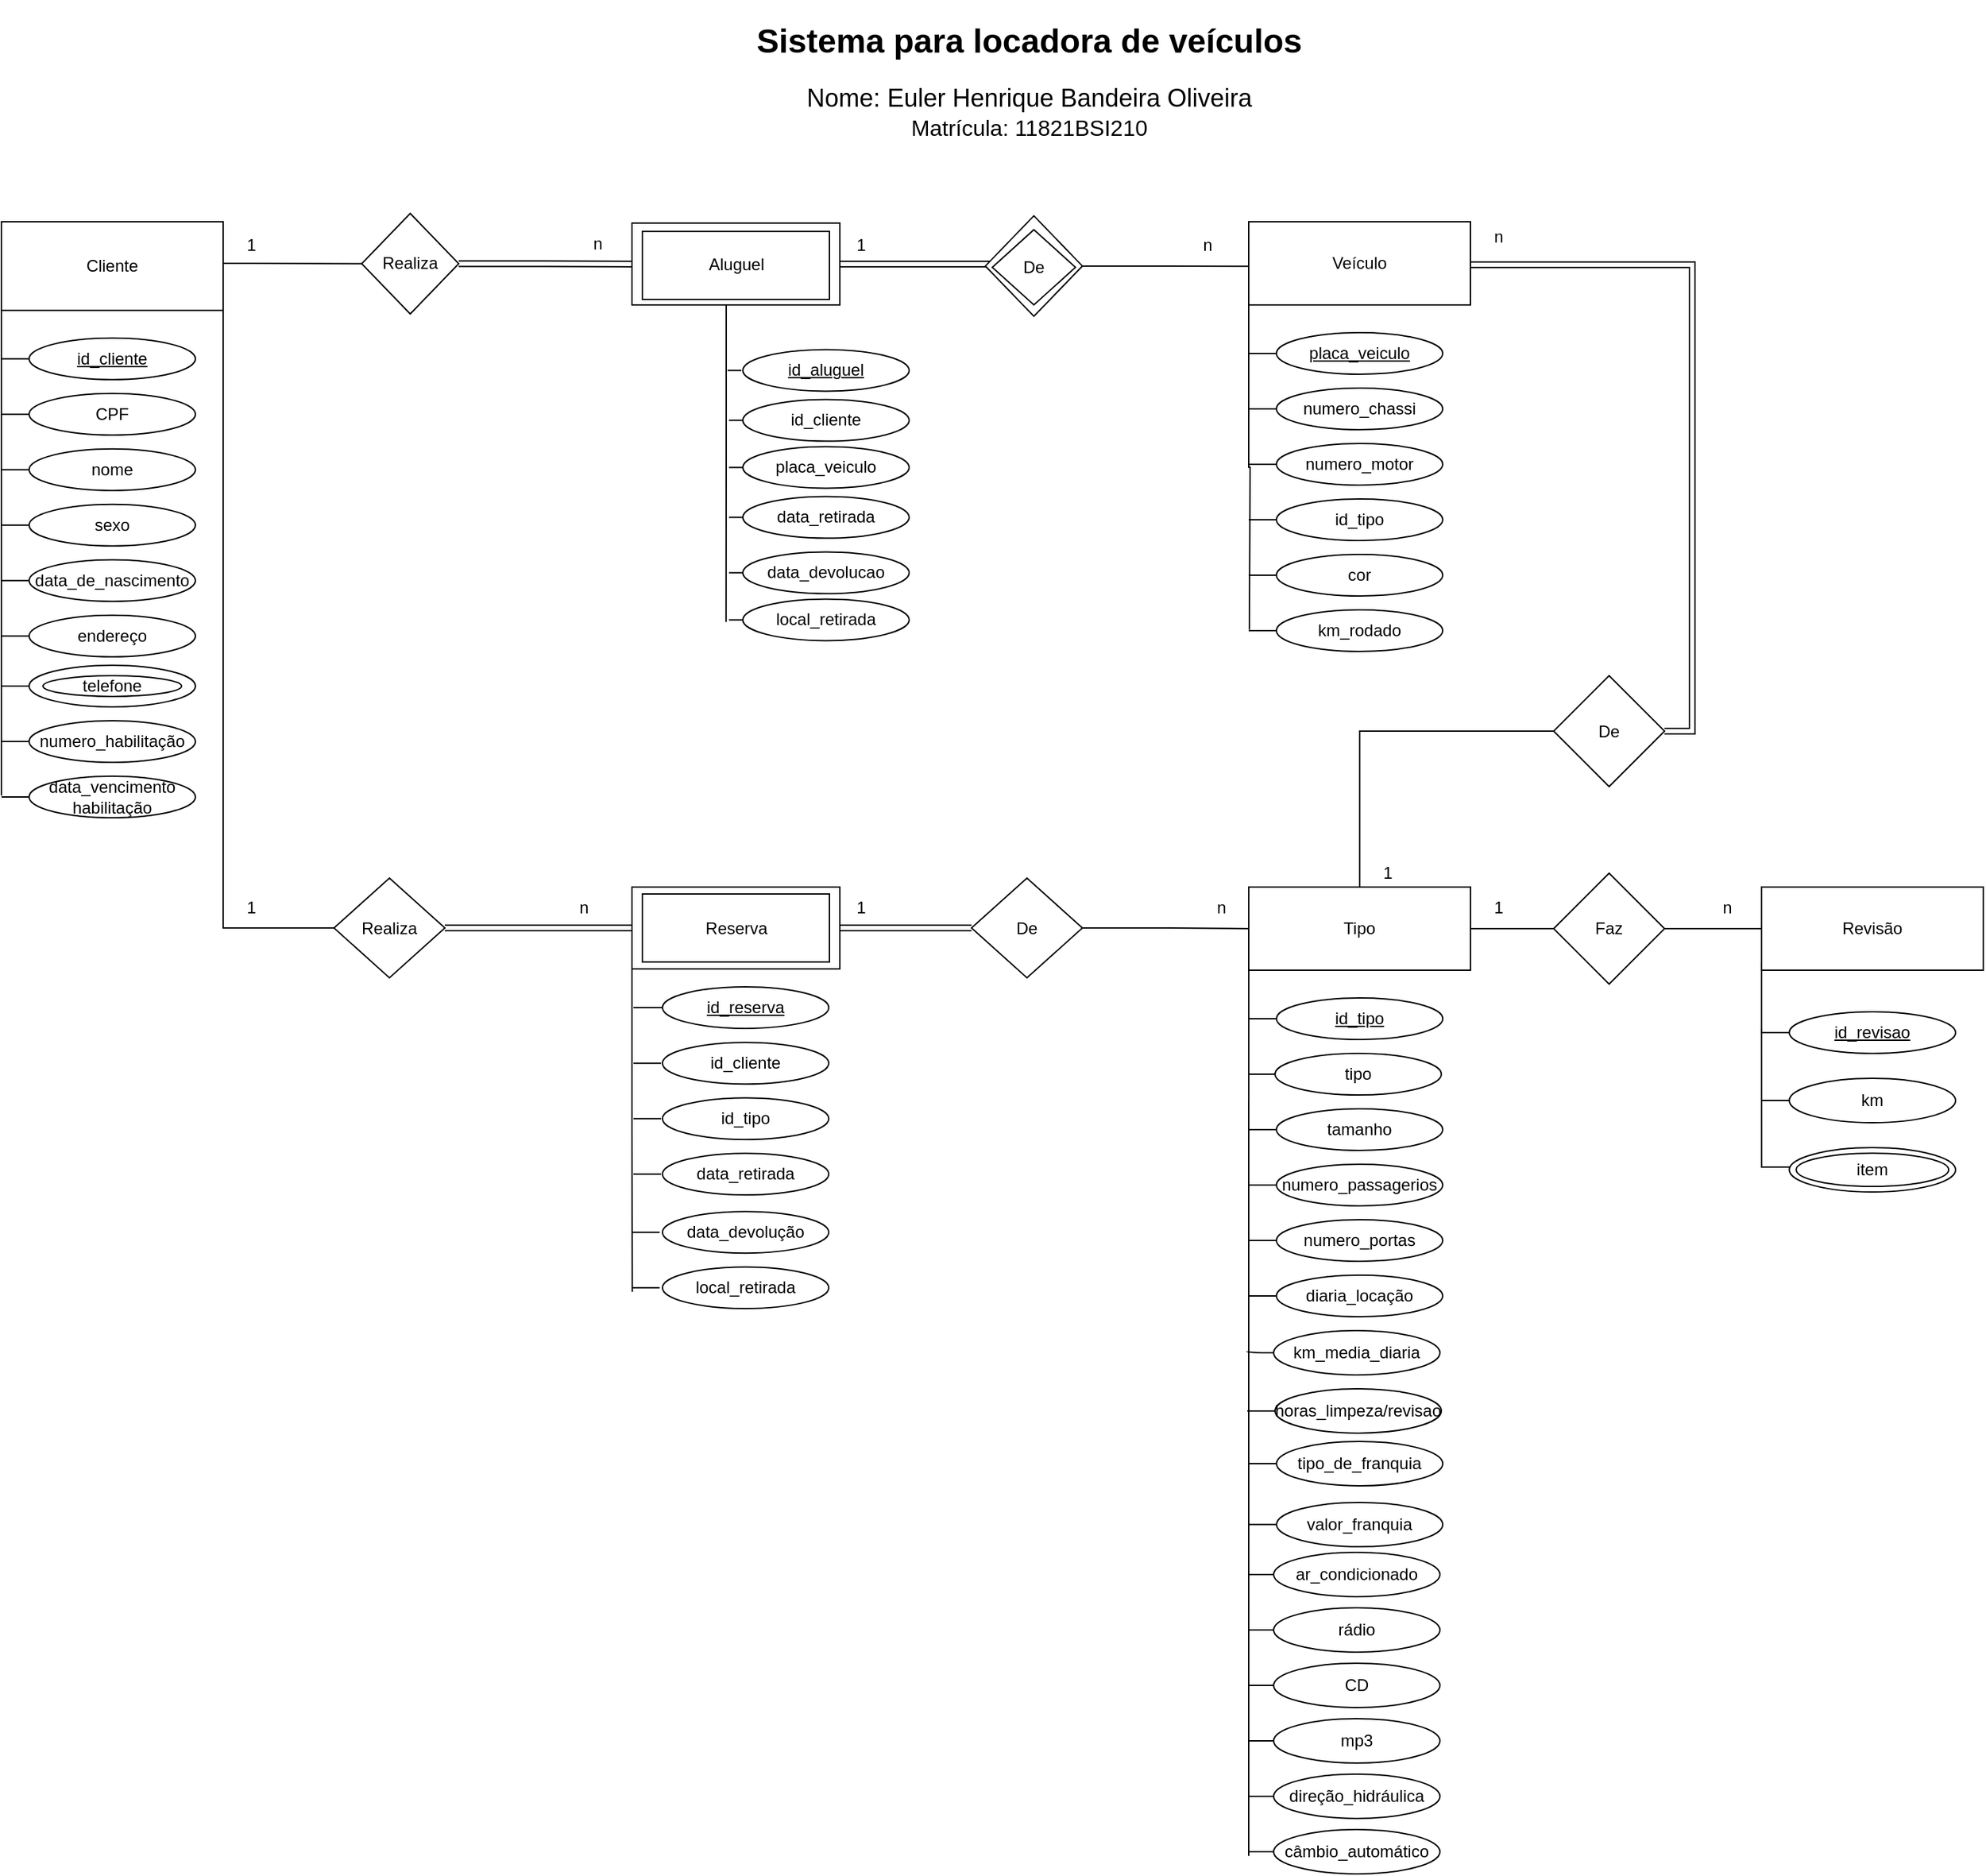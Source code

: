<mxfile version="14.4.3" type="device"><diagram id="R2lEEEUBdFMjLlhIrx00" name="Page-1"><mxGraphModel dx="1886" dy="740" grid="1" gridSize="10" guides="1" tooltips="1" connect="1" arrows="1" fold="1" page="1" pageScale="1" pageWidth="850" pageHeight="1100" math="0" shadow="0" extFonts="Permanent Marker^https://fonts.googleapis.com/css?family=Permanent+Marker"><root><mxCell id="0"/><mxCell id="1" parent="0"/><mxCell id="puBNOxo3U773cnT3dVb1-17" style="edgeStyle=orthogonalEdgeStyle;curved=1;rounded=0;orthogonalLoop=1;jettySize=auto;html=1;endArrow=none;endFill=0;" parent="1" source="puBNOxo3U773cnT3dVb1-2" edge="1"><mxGeometry relative="1" as="geometry"><mxPoint x="160" y="748.91" as="targetPoint"/></mxGeometry></mxCell><mxCell id="puBNOxo3U773cnT3dVb1-2" value="&lt;u&gt;id_cliente&lt;/u&gt;" style="ellipse;whiteSpace=wrap;html=1;" parent="1" vertex="1"><mxGeometry x="180" y="733.91" width="120" height="30" as="geometry"/></mxCell><mxCell id="puBNOxo3U773cnT3dVb1-16" style="edgeStyle=orthogonalEdgeStyle;curved=1;rounded=0;orthogonalLoop=1;jettySize=auto;html=1;exitX=0;exitY=1;exitDx=0;exitDy=0;endArrow=none;endFill=0;" parent="1" edge="1"><mxGeometry relative="1" as="geometry"><mxPoint x="160" y="1064" as="targetPoint"/><mxPoint x="160.0" y="703.91" as="sourcePoint"/><Array as="points"><mxPoint x="160" y="643.91"/><mxPoint x="160" y="643.91"/></Array></mxGeometry></mxCell><mxCell id="puBNOxo3U773cnT3dVb1-85" style="edgeStyle=orthogonalEdgeStyle;rounded=0;orthogonalLoop=1;jettySize=auto;html=1;endArrow=none;endFill=0;entryX=0;entryY=0.5;entryDx=0;entryDy=0;" parent="1" source="puBNOxo3U773cnT3dVb1-3" target="JYu2vwjSAx6vCCI88Ilk-31" edge="1"><mxGeometry relative="1" as="geometry"><mxPoint x="390" y="681.955" as="targetPoint"/><Array as="points"><mxPoint x="340" y="680"/><mxPoint x="340" y="680"/></Array></mxGeometry></mxCell><mxCell id="puBNOxo3U773cnT3dVb1-105" style="edgeStyle=orthogonalEdgeStyle;rounded=0;orthogonalLoop=1;jettySize=auto;html=1;entryX=0;entryY=0.5;entryDx=0;entryDy=0;endArrow=none;endFill=0;" parent="1" source="puBNOxo3U773cnT3dVb1-3" target="puBNOxo3U773cnT3dVb1-98" edge="1"><mxGeometry relative="1" as="geometry"><Array as="points"><mxPoint x="320" y="1160"/></Array></mxGeometry></mxCell><mxCell id="puBNOxo3U773cnT3dVb1-3" value="Cliente" style="rounded=0;whiteSpace=wrap;html=1;" parent="1" vertex="1"><mxGeometry x="160" y="650" width="160" height="63.91" as="geometry"/></mxCell><mxCell id="puBNOxo3U773cnT3dVb1-20" style="edgeStyle=orthogonalEdgeStyle;curved=1;rounded=0;orthogonalLoop=1;jettySize=auto;html=1;exitX=0;exitY=0.5;exitDx=0;exitDy=0;endArrow=none;endFill=0;" parent="1" source="puBNOxo3U773cnT3dVb1-4" edge="1"><mxGeometry relative="1" as="geometry"><mxPoint x="160" y="869.439" as="targetPoint"/></mxGeometry></mxCell><mxCell id="puBNOxo3U773cnT3dVb1-4" value="sexo" style="ellipse;whiteSpace=wrap;html=1;" parent="1" vertex="1"><mxGeometry x="180" y="853.91" width="120" height="30" as="geometry"/></mxCell><mxCell id="puBNOxo3U773cnT3dVb1-19" style="edgeStyle=orthogonalEdgeStyle;curved=1;rounded=0;orthogonalLoop=1;jettySize=auto;html=1;exitX=0;exitY=0.5;exitDx=0;exitDy=0;endArrow=none;endFill=0;" parent="1" source="puBNOxo3U773cnT3dVb1-5" edge="1"><mxGeometry relative="1" as="geometry"><mxPoint x="160" y="829.439" as="targetPoint"/></mxGeometry></mxCell><mxCell id="puBNOxo3U773cnT3dVb1-5" value="nome" style="ellipse;whiteSpace=wrap;html=1;" parent="1" vertex="1"><mxGeometry x="180" y="813.91" width="120" height="30" as="geometry"/></mxCell><mxCell id="puBNOxo3U773cnT3dVb1-21" style="edgeStyle=orthogonalEdgeStyle;curved=1;rounded=0;orthogonalLoop=1;jettySize=auto;html=1;exitX=0;exitY=0.5;exitDx=0;exitDy=0;endArrow=none;endFill=0;" parent="1" source="puBNOxo3U773cnT3dVb1-8" edge="1"><mxGeometry relative="1" as="geometry"><mxPoint x="160" y="909.439" as="targetPoint"/></mxGeometry></mxCell><mxCell id="puBNOxo3U773cnT3dVb1-8" value="data_de_nascimento" style="ellipse;whiteSpace=wrap;html=1;" parent="1" vertex="1"><mxGeometry x="180" y="893.91" width="120" height="30" as="geometry"/></mxCell><mxCell id="puBNOxo3U773cnT3dVb1-22" style="edgeStyle=orthogonalEdgeStyle;curved=1;rounded=0;orthogonalLoop=1;jettySize=auto;html=1;exitX=0;exitY=0.5;exitDx=0;exitDy=0;endArrow=none;endFill=0;" parent="1" source="puBNOxo3U773cnT3dVb1-9" edge="1"><mxGeometry relative="1" as="geometry"><mxPoint x="160" y="949.439" as="targetPoint"/></mxGeometry></mxCell><mxCell id="puBNOxo3U773cnT3dVb1-9" value="endereço" style="ellipse;whiteSpace=wrap;html=1;" parent="1" vertex="1"><mxGeometry x="180" y="933.91" width="120" height="30" as="geometry"/></mxCell><mxCell id="abKPRzCoV-ZdIAdhV59C-62" style="edgeStyle=orthogonalEdgeStyle;rounded=0;orthogonalLoop=1;jettySize=auto;html=1;endArrow=none;endFill=0;" parent="1" source="puBNOxo3U773cnT3dVb1-10" edge="1"><mxGeometry relative="1" as="geometry"><mxPoint x="160" y="984.97" as="targetPoint"/></mxGeometry></mxCell><mxCell id="puBNOxo3U773cnT3dVb1-10" value="telefone" style="ellipse;whiteSpace=wrap;html=1;" parent="1" vertex="1"><mxGeometry x="180" y="969.97" width="120" height="30" as="geometry"/></mxCell><mxCell id="puBNOxo3U773cnT3dVb1-18" style="edgeStyle=orthogonalEdgeStyle;curved=1;rounded=0;orthogonalLoop=1;jettySize=auto;html=1;exitX=0;exitY=0.5;exitDx=0;exitDy=0;endArrow=none;endFill=0;" parent="1" source="puBNOxo3U773cnT3dVb1-11" edge="1"><mxGeometry relative="1" as="geometry"><mxPoint x="160" y="789.439" as="targetPoint"/></mxGeometry></mxCell><mxCell id="puBNOxo3U773cnT3dVb1-11" value="CPF" style="ellipse;whiteSpace=wrap;html=1;" parent="1" vertex="1"><mxGeometry x="180" y="773.91" width="120" height="30" as="geometry"/></mxCell><mxCell id="puBNOxo3U773cnT3dVb1-26" value="telefone" style="ellipse;whiteSpace=wrap;html=1;" parent="1" vertex="1"><mxGeometry x="190" y="977.5" width="100" height="15" as="geometry"/></mxCell><mxCell id="puBNOxo3U773cnT3dVb1-29" style="edgeStyle=orthogonalEdgeStyle;curved=1;rounded=0;orthogonalLoop=1;jettySize=auto;html=1;endArrow=none;endFill=0;" parent="1" source="puBNOxo3U773cnT3dVb1-30" edge="1"><mxGeometry relative="1" as="geometry"><mxPoint x="1060" y="745" as="targetPoint"/></mxGeometry></mxCell><mxCell id="puBNOxo3U773cnT3dVb1-30" value="&lt;u&gt;placa_veiculo&lt;/u&gt;" style="ellipse;whiteSpace=wrap;html=1;" parent="1" vertex="1"><mxGeometry x="1080" y="730" width="120" height="30" as="geometry"/></mxCell><mxCell id="JYu2vwjSAx6vCCI88Ilk-37" style="edgeStyle=orthogonalEdgeStyle;rounded=0;orthogonalLoop=1;jettySize=auto;html=1;exitX=0;exitY=1;exitDx=0;exitDy=0;endArrow=none;endFill=0;" parent="1" source="puBNOxo3U773cnT3dVb1-32" edge="1"><mxGeometry relative="1" as="geometry"><mxPoint x="1060.469" y="944.29" as="targetPoint"/></mxGeometry></mxCell><mxCell id="puBNOxo3U773cnT3dVb1-32" value="Veículo" style="rounded=0;whiteSpace=wrap;html=1;" parent="1" vertex="1"><mxGeometry x="1060" y="650" width="160" height="60" as="geometry"/></mxCell><mxCell id="puBNOxo3U773cnT3dVb1-33" style="edgeStyle=orthogonalEdgeStyle;curved=1;rounded=0;orthogonalLoop=1;jettySize=auto;html=1;exitX=0;exitY=0.5;exitDx=0;exitDy=0;endArrow=none;endFill=0;" parent="1" source="puBNOxo3U773cnT3dVb1-34" edge="1"><mxGeometry relative="1" as="geometry"><mxPoint x="1060" y="865.529" as="targetPoint"/></mxGeometry></mxCell><mxCell id="puBNOxo3U773cnT3dVb1-34" value="id_tipo" style="ellipse;whiteSpace=wrap;html=1;" parent="1" vertex="1"><mxGeometry x="1080" y="850" width="120" height="30" as="geometry"/></mxCell><mxCell id="puBNOxo3U773cnT3dVb1-35" style="edgeStyle=orthogonalEdgeStyle;curved=1;rounded=0;orthogonalLoop=1;jettySize=auto;html=1;exitX=0;exitY=0.5;exitDx=0;exitDy=0;endArrow=none;endFill=0;" parent="1" source="puBNOxo3U773cnT3dVb1-36" edge="1"><mxGeometry relative="1" as="geometry"><mxPoint x="1060" y="825.529" as="targetPoint"/></mxGeometry></mxCell><mxCell id="puBNOxo3U773cnT3dVb1-36" value="numero_motor" style="ellipse;whiteSpace=wrap;html=1;" parent="1" vertex="1"><mxGeometry x="1080" y="810" width="120" height="30" as="geometry"/></mxCell><mxCell id="puBNOxo3U773cnT3dVb1-37" style="edgeStyle=orthogonalEdgeStyle;curved=1;rounded=0;orthogonalLoop=1;jettySize=auto;html=1;exitX=0;exitY=0.5;exitDx=0;exitDy=0;endArrow=none;endFill=0;" parent="1" source="puBNOxo3U773cnT3dVb1-38" edge="1"><mxGeometry relative="1" as="geometry"><mxPoint x="1060" y="905.529" as="targetPoint"/></mxGeometry></mxCell><mxCell id="puBNOxo3U773cnT3dVb1-38" value="cor" style="ellipse;whiteSpace=wrap;html=1;" parent="1" vertex="1"><mxGeometry x="1080" y="890" width="120" height="30" as="geometry"/></mxCell><mxCell id="puBNOxo3U773cnT3dVb1-39" style="edgeStyle=orthogonalEdgeStyle;curved=1;rounded=0;orthogonalLoop=1;jettySize=auto;html=1;exitX=0;exitY=0.5;exitDx=0;exitDy=0;endArrow=none;endFill=0;" parent="1" source="puBNOxo3U773cnT3dVb1-40" edge="1"><mxGeometry relative="1" as="geometry"><mxPoint x="1060" y="945.529" as="targetPoint"/></mxGeometry></mxCell><mxCell id="puBNOxo3U773cnT3dVb1-40" value="km_rodado" style="ellipse;whiteSpace=wrap;html=1;" parent="1" vertex="1"><mxGeometry x="1080" y="930" width="120" height="30" as="geometry"/></mxCell><mxCell id="puBNOxo3U773cnT3dVb1-43" style="edgeStyle=orthogonalEdgeStyle;curved=1;rounded=0;orthogonalLoop=1;jettySize=auto;html=1;exitX=0;exitY=0.5;exitDx=0;exitDy=0;endArrow=none;endFill=0;" parent="1" source="puBNOxo3U773cnT3dVb1-44" edge="1"><mxGeometry relative="1" as="geometry"><mxPoint x="1060" y="785.529" as="targetPoint"/></mxGeometry></mxCell><mxCell id="puBNOxo3U773cnT3dVb1-44" value="numero_chassi" style="ellipse;whiteSpace=wrap;html=1;" parent="1" vertex="1"><mxGeometry x="1080" y="770" width="120" height="30" as="geometry"/></mxCell><mxCell id="puBNOxo3U773cnT3dVb1-47" style="edgeStyle=orthogonalEdgeStyle;curved=1;rounded=0;orthogonalLoop=1;jettySize=auto;html=1;endArrow=none;endFill=0;" parent="1" source="puBNOxo3U773cnT3dVb1-48" edge="1"><mxGeometry relative="1" as="geometry"><mxPoint x="1060.06" y="1225" as="targetPoint"/></mxGeometry></mxCell><mxCell id="puBNOxo3U773cnT3dVb1-48" value="&lt;u&gt;id_tipo&lt;/u&gt;" style="ellipse;whiteSpace=wrap;html=1;" parent="1" vertex="1"><mxGeometry x="1080.06" y="1210" width="120" height="30" as="geometry"/></mxCell><mxCell id="puBNOxo3U773cnT3dVb1-49" style="edgeStyle=orthogonalEdgeStyle;curved=1;rounded=0;orthogonalLoop=1;jettySize=auto;html=1;endArrow=none;endFill=0;exitX=0;exitY=1;exitDx=0;exitDy=0;" parent="1" edge="1"><mxGeometry relative="1" as="geometry"><mxPoint x="1060" y="1829" as="targetPoint"/><mxPoint x="1060.06" y="1161.0" as="sourcePoint"/><Array as="points"><mxPoint x="1060.06" y="1582.97"/><mxPoint x="1060.06" y="1582.97"/></Array></mxGeometry></mxCell><mxCell id="JYu2vwjSAx6vCCI88Ilk-79" style="edgeStyle=orthogonalEdgeStyle;rounded=0;orthogonalLoop=1;jettySize=auto;html=1;entryX=0;entryY=0.5;entryDx=0;entryDy=0;endArrow=none;endFill=0;" parent="1" source="puBNOxo3U773cnT3dVb1-50" target="JYu2vwjSAx6vCCI88Ilk-76" edge="1"><mxGeometry relative="1" as="geometry"><Array as="points"><mxPoint x="1140" y="1018"/></Array></mxGeometry></mxCell><mxCell id="puBNOxo3U773cnT3dVb1-50" value="Tipo" style="rounded=0;whiteSpace=wrap;html=1;" parent="1" vertex="1"><mxGeometry x="1060.06" y="1130" width="160" height="60" as="geometry"/></mxCell><mxCell id="puBNOxo3U773cnT3dVb1-51" style="edgeStyle=orthogonalEdgeStyle;curved=1;rounded=0;orthogonalLoop=1;jettySize=auto;html=1;exitX=0;exitY=0.5;exitDx=0;exitDy=0;endArrow=none;endFill=0;" parent="1" source="puBNOxo3U773cnT3dVb1-52" edge="1"><mxGeometry relative="1" as="geometry"><mxPoint x="1060" y="1385.529" as="targetPoint"/></mxGeometry></mxCell><mxCell id="puBNOxo3U773cnT3dVb1-52" value="numero_portas" style="ellipse;whiteSpace=wrap;html=1;" parent="1" vertex="1"><mxGeometry x="1080" y="1370" width="120" height="30" as="geometry"/></mxCell><mxCell id="puBNOxo3U773cnT3dVb1-53" style="edgeStyle=orthogonalEdgeStyle;curved=1;rounded=0;orthogonalLoop=1;jettySize=auto;html=1;exitX=0;exitY=0.5;exitDx=0;exitDy=0;endArrow=none;endFill=0;" parent="1" source="puBNOxo3U773cnT3dVb1-54" edge="1"><mxGeometry relative="1" as="geometry"><mxPoint x="1060" y="1345.529" as="targetPoint"/></mxGeometry></mxCell><mxCell id="puBNOxo3U773cnT3dVb1-54" value="numero_passagerios" style="ellipse;whiteSpace=wrap;html=1;" parent="1" vertex="1"><mxGeometry x="1080" y="1330" width="120" height="30" as="geometry"/></mxCell><mxCell id="puBNOxo3U773cnT3dVb1-55" style="edgeStyle=orthogonalEdgeStyle;curved=1;rounded=0;orthogonalLoop=1;jettySize=auto;html=1;exitX=0;exitY=0.5;exitDx=0;exitDy=0;endArrow=none;endFill=0;" parent="1" source="puBNOxo3U773cnT3dVb1-56" edge="1"><mxGeometry relative="1" as="geometry"><mxPoint x="1060" y="1425.529" as="targetPoint"/></mxGeometry></mxCell><mxCell id="puBNOxo3U773cnT3dVb1-56" value="diaria_locação" style="ellipse;whiteSpace=wrap;html=1;" parent="1" vertex="1"><mxGeometry x="1080" y="1410" width="120" height="30" as="geometry"/></mxCell><mxCell id="puBNOxo3U773cnT3dVb1-59" style="edgeStyle=orthogonalEdgeStyle;curved=1;rounded=0;orthogonalLoop=1;jettySize=auto;html=1;endArrow=none;endFill=0;" parent="1" source="puBNOxo3U773cnT3dVb1-60" edge="1"><mxGeometry relative="1" as="geometry"><mxPoint x="1059" y="1465" as="targetPoint"/></mxGeometry></mxCell><mxCell id="puBNOxo3U773cnT3dVb1-60" value="km_media_diaria" style="ellipse;whiteSpace=wrap;html=1;" parent="1" vertex="1"><mxGeometry x="1078" y="1450" width="120" height="31.97" as="geometry"/></mxCell><mxCell id="puBNOxo3U773cnT3dVb1-61" style="edgeStyle=orthogonalEdgeStyle;curved=1;rounded=0;orthogonalLoop=1;jettySize=auto;html=1;exitX=0;exitY=0.5;exitDx=0;exitDy=0;endArrow=none;endFill=0;" parent="1" source="puBNOxo3U773cnT3dVb1-62" edge="1"><mxGeometry relative="1" as="geometry"><mxPoint x="1060" y="1305.529" as="targetPoint"/></mxGeometry></mxCell><mxCell id="puBNOxo3U773cnT3dVb1-62" value="tamanho" style="ellipse;whiteSpace=wrap;html=1;" parent="1" vertex="1"><mxGeometry x="1080" y="1290" width="120" height="30" as="geometry"/></mxCell><mxCell id="puBNOxo3U773cnT3dVb1-91" style="edgeStyle=orthogonalEdgeStyle;rounded=0;orthogonalLoop=1;jettySize=auto;html=1;endArrow=none;endFill=0;" parent="1" edge="1"><mxGeometry relative="1" as="geometry"><mxPoint x="682.882" y="938.77" as="targetPoint"/><Array as="points"><mxPoint x="683" y="781.3"/><mxPoint x="683" y="781.3"/></Array><mxPoint x="683" y="696.755" as="sourcePoint"/></mxGeometry></mxCell><mxCell id="puBNOxo3U773cnT3dVb1-93" style="edgeStyle=orthogonalEdgeStyle;rounded=0;orthogonalLoop=1;jettySize=auto;html=1;exitX=0;exitY=0.5;exitDx=0;exitDy=0;endArrow=none;endFill=0;" parent="1" edge="1"><mxGeometry relative="1" as="geometry"><mxPoint x="684" y="756.771" as="targetPoint"/><mxPoint x="694.0" y="757.21" as="sourcePoint"/></mxGeometry></mxCell><mxCell id="abKPRzCoV-ZdIAdhV59C-32" style="edgeStyle=orthogonalEdgeStyle;rounded=0;orthogonalLoop=1;jettySize=auto;html=1;exitX=0;exitY=0.5;exitDx=0;exitDy=0;endArrow=none;endFill=0;" parent="1" source="puBNOxo3U773cnT3dVb1-88" edge="1"><mxGeometry relative="1" as="geometry"><mxPoint x="685" y="793.3" as="targetPoint"/></mxGeometry></mxCell><mxCell id="puBNOxo3U773cnT3dVb1-88" value="id_cliente" style="ellipse;whiteSpace=wrap;html=1;" parent="1" vertex="1"><mxGeometry x="695" y="778.27" width="120" height="30" as="geometry"/></mxCell><mxCell id="abKPRzCoV-ZdIAdhV59C-34" style="edgeStyle=orthogonalEdgeStyle;rounded=0;orthogonalLoop=1;jettySize=auto;html=1;exitX=0;exitY=0.5;exitDx=0;exitDy=0;endArrow=none;endFill=0;" parent="1" source="puBNOxo3U773cnT3dVb1-89" edge="1"><mxGeometry relative="1" as="geometry"><mxPoint x="685" y="863.3" as="targetPoint"/></mxGeometry></mxCell><mxCell id="puBNOxo3U773cnT3dVb1-89" value="data_retirada" style="ellipse;whiteSpace=wrap;html=1;" parent="1" vertex="1"><mxGeometry x="695" y="848.27" width="120" height="30" as="geometry"/></mxCell><mxCell id="abKPRzCoV-ZdIAdhV59C-33" style="edgeStyle=orthogonalEdgeStyle;rounded=0;orthogonalLoop=1;jettySize=auto;html=1;exitX=0;exitY=0.5;exitDx=0;exitDy=0;endArrow=none;endFill=0;" parent="1" source="puBNOxo3U773cnT3dVb1-90" edge="1"><mxGeometry relative="1" as="geometry"><mxPoint x="685" y="903.3" as="targetPoint"/></mxGeometry></mxCell><mxCell id="puBNOxo3U773cnT3dVb1-90" value="data_devolucao" style="ellipse;whiteSpace=wrap;html=1;" parent="1" vertex="1"><mxGeometry x="695" y="888.27" width="120" height="30" as="geometry"/></mxCell><mxCell id="puBNOxo3U773cnT3dVb1-115" style="edgeStyle=orthogonalEdgeStyle;rounded=0;orthogonalLoop=1;jettySize=auto;html=1;endArrow=none;endFill=0;shape=link;" parent="1" source="puBNOxo3U773cnT3dVb1-98" edge="1"><mxGeometry relative="1" as="geometry"><mxPoint x="640" y="1183.97" as="targetPoint"/><Array as="points"><mxPoint x="640" y="1160"/></Array></mxGeometry></mxCell><mxCell id="puBNOxo3U773cnT3dVb1-98" value="Realiza" style="rhombus;whiteSpace=wrap;html=1;" parent="1" vertex="1"><mxGeometry x="400" y="1123.54" width="80" height="71.97" as="geometry"/></mxCell><mxCell id="puBNOxo3U773cnT3dVb1-99" style="edgeStyle=orthogonalEdgeStyle;rounded=0;orthogonalLoop=1;jettySize=auto;html=1;exitX=0;exitY=0.5;exitDx=0;exitDy=0;endArrow=none;endFill=0;" parent="1" source="puBNOxo3U773cnT3dVb1-100" edge="1"><mxGeometry relative="1" as="geometry"><mxPoint x="616" y="1216.531" as="targetPoint"/><mxPoint x="626.0" y="1216.97" as="sourcePoint"/></mxGeometry></mxCell><mxCell id="puBNOxo3U773cnT3dVb1-100" value="&lt;u&gt;id_reserva&lt;/u&gt;" style="ellipse;whiteSpace=wrap;html=1;" parent="1" vertex="1"><mxGeometry x="637" y="1201.97" width="120" height="30" as="geometry"/></mxCell><mxCell id="puBNOxo3U773cnT3dVb1-121" style="edgeStyle=orthogonalEdgeStyle;rounded=0;orthogonalLoop=1;jettySize=auto;html=1;exitX=0;exitY=0.5;exitDx=0;exitDy=0;endArrow=none;endFill=0;" parent="1" edge="1"><mxGeometry relative="1" as="geometry"><mxPoint x="616" y="1257.266" as="targetPoint"/><mxPoint x="636" y="1257.12" as="sourcePoint"/></mxGeometry></mxCell><mxCell id="puBNOxo3U773cnT3dVb1-102" value="id_cliente" style="ellipse;whiteSpace=wrap;html=1;" parent="1" vertex="1"><mxGeometry x="637" y="1242.12" width="120" height="30" as="geometry"/></mxCell><mxCell id="puBNOxo3U773cnT3dVb1-123" style="edgeStyle=orthogonalEdgeStyle;rounded=0;orthogonalLoop=1;jettySize=auto;html=1;exitX=0;exitY=0.5;exitDx=0;exitDy=0;endArrow=none;endFill=0;" parent="1" edge="1"><mxGeometry relative="1" as="geometry"><mxPoint x="616" y="1297.266" as="targetPoint"/><mxPoint x="636" y="1297.12" as="sourcePoint"/></mxGeometry></mxCell><mxCell id="puBNOxo3U773cnT3dVb1-104" value="id_tipo" style="ellipse;whiteSpace=wrap;html=1;" parent="1" vertex="1"><mxGeometry x="637" y="1282.12" width="120" height="30" as="geometry"/></mxCell><mxCell id="puBNOxo3U773cnT3dVb1-124" style="edgeStyle=orthogonalEdgeStyle;rounded=0;orthogonalLoop=1;jettySize=auto;html=1;exitX=0;exitY=0.5;exitDx=0;exitDy=0;endArrow=none;endFill=0;" parent="1" edge="1"><mxGeometry relative="1" as="geometry"><mxPoint x="616" y="1337.266" as="targetPoint"/><mxPoint x="636" y="1337.12" as="sourcePoint"/></mxGeometry></mxCell><mxCell id="puBNOxo3U773cnT3dVb1-106" value="data_retirada" style="ellipse;whiteSpace=wrap;html=1;" parent="1" vertex="1"><mxGeometry x="637" y="1322.12" width="120" height="30" as="geometry"/></mxCell><mxCell id="puBNOxo3U773cnT3dVb1-125" style="edgeStyle=orthogonalEdgeStyle;rounded=0;orthogonalLoop=1;jettySize=auto;html=1;exitX=0;exitY=0.5;exitDx=0;exitDy=0;endArrow=none;endFill=0;" parent="1" edge="1"><mxGeometry relative="1" as="geometry"><mxPoint x="615" y="1379.619" as="targetPoint"/><mxPoint x="635" y="1379.09" as="sourcePoint"/></mxGeometry></mxCell><mxCell id="puBNOxo3U773cnT3dVb1-107" value="data_devolução" style="ellipse;whiteSpace=wrap;html=1;" parent="1" vertex="1"><mxGeometry x="637" y="1364.09" width="120" height="30" as="geometry"/></mxCell><mxCell id="puBNOxo3U773cnT3dVb1-126" style="edgeStyle=orthogonalEdgeStyle;rounded=0;orthogonalLoop=1;jettySize=auto;html=1;exitX=0;exitY=0.5;exitDx=0;exitDy=0;endArrow=none;endFill=0;" parent="1" edge="1"><mxGeometry relative="1" as="geometry"><mxPoint x="615" y="1419.619" as="targetPoint"/><mxPoint x="635" y="1419.09" as="sourcePoint"/></mxGeometry></mxCell><mxCell id="puBNOxo3U773cnT3dVb1-116" value="local_retirada" style="ellipse;whiteSpace=wrap;html=1;" parent="1" vertex="1"><mxGeometry x="637" y="1404.09" width="120" height="30" as="geometry"/></mxCell><mxCell id="abKPRzCoV-ZdIAdhV59C-19" value="&lt;u&gt;id_aluguel&lt;/u&gt;" style="ellipse;whiteSpace=wrap;html=1;" parent="1" vertex="1"><mxGeometry x="695" y="742.21" width="120" height="30" as="geometry"/></mxCell><mxCell id="abKPRzCoV-ZdIAdhV59C-23" style="edgeStyle=orthogonalEdgeStyle;rounded=0;orthogonalLoop=1;jettySize=auto;html=1;exitX=0;exitY=0.5;exitDx=0;exitDy=0;endArrow=none;endFill=0;" parent="1" source="abKPRzCoV-ZdIAdhV59C-22" edge="1"><mxGeometry relative="1" as="geometry"><mxPoint x="1059" y="1507.97" as="targetPoint"/></mxGeometry></mxCell><mxCell id="abKPRzCoV-ZdIAdhV59C-22" value="horas_limpeza/revisao" style="ellipse;whiteSpace=wrap;html=1;" parent="1" vertex="1"><mxGeometry x="1079" y="1491.97" width="120" height="31.97" as="geometry"/></mxCell><mxCell id="abKPRzCoV-ZdIAdhV59C-28" style="edgeStyle=orthogonalEdgeStyle;rounded=0;orthogonalLoop=1;jettySize=auto;html=1;exitX=0;exitY=0.5;exitDx=0;exitDy=0;endArrow=none;endFill=0;" parent="1" source="abKPRzCoV-ZdIAdhV59C-26" edge="1"><mxGeometry relative="1" as="geometry"><mxPoint x="685" y="937.3" as="targetPoint"/></mxGeometry></mxCell><mxCell id="abKPRzCoV-ZdIAdhV59C-26" value="local_retirada" style="ellipse;whiteSpace=wrap;html=1;" parent="1" vertex="1"><mxGeometry x="695" y="922.21" width="120" height="30" as="geometry"/></mxCell><mxCell id="abKPRzCoV-ZdIAdhV59C-31" style="edgeStyle=orthogonalEdgeStyle;rounded=0;orthogonalLoop=1;jettySize=auto;html=1;exitX=0;exitY=0.5;exitDx=0;exitDy=0;endArrow=none;endFill=0;" parent="1" source="abKPRzCoV-ZdIAdhV59C-30" edge="1"><mxGeometry relative="1" as="geometry"><mxPoint x="685" y="827.3" as="targetPoint"/></mxGeometry></mxCell><mxCell id="abKPRzCoV-ZdIAdhV59C-30" value="placa_veiculo" style="ellipse;whiteSpace=wrap;html=1;" parent="1" vertex="1"><mxGeometry x="695" y="812.21" width="120" height="30" as="geometry"/></mxCell><mxCell id="tUzE_wZwtNFAjyKRb5Pt-12" style="edgeStyle=orthogonalEdgeStyle;rounded=0;orthogonalLoop=1;jettySize=auto;html=1;exitX=0;exitY=0.5;exitDx=0;exitDy=0;endArrow=none;endFill=0;" edge="1" parent="1" source="abKPRzCoV-ZdIAdhV59C-35"><mxGeometry relative="1" as="geometry"><mxPoint x="1060" y="1545.286" as="targetPoint"/></mxGeometry></mxCell><mxCell id="abKPRzCoV-ZdIAdhV59C-35" value="tipo_de_franquia" style="ellipse;whiteSpace=wrap;html=1;" parent="1" vertex="1"><mxGeometry x="1080.06" y="1530" width="120" height="31.97" as="geometry"/></mxCell><mxCell id="abKPRzCoV-ZdIAdhV59C-63" style="edgeStyle=orthogonalEdgeStyle;rounded=0;orthogonalLoop=1;jettySize=auto;html=1;exitX=0;exitY=0.5;exitDx=0;exitDy=0;endArrow=none;endFill=0;" parent="1" source="abKPRzCoV-ZdIAdhV59C-60" edge="1"><mxGeometry relative="1" as="geometry"><mxPoint x="160" y="1025" as="targetPoint"/></mxGeometry></mxCell><mxCell id="abKPRzCoV-ZdIAdhV59C-60" value="numero_habilitação" style="ellipse;whiteSpace=wrap;html=1;" parent="1" vertex="1"><mxGeometry x="180" y="1010" width="120" height="30" as="geometry"/></mxCell><mxCell id="abKPRzCoV-ZdIAdhV59C-64" style="edgeStyle=orthogonalEdgeStyle;rounded=0;orthogonalLoop=1;jettySize=auto;html=1;exitX=0;exitY=0.5;exitDx=0;exitDy=0;endArrow=none;endFill=0;" parent="1" source="abKPRzCoV-ZdIAdhV59C-61" edge="1"><mxGeometry relative="1" as="geometry"><mxPoint x="160" y="1065" as="targetPoint"/></mxGeometry></mxCell><mxCell id="abKPRzCoV-ZdIAdhV59C-61" value="data_vencimento&lt;br&gt;habilitação" style="ellipse;whiteSpace=wrap;html=1;" parent="1" vertex="1"><mxGeometry x="180" y="1050" width="120" height="30" as="geometry"/></mxCell><mxCell id="abKPRzCoV-ZdIAdhV59C-83" style="edgeStyle=orthogonalEdgeStyle;rounded=0;orthogonalLoop=1;jettySize=auto;html=1;endArrow=none;endFill=0;" parent="1" source="abKPRzCoV-ZdIAdhV59C-84" edge="1"><mxGeometry relative="1" as="geometry"><mxPoint x="1430.06" y="1231.97" as="targetPoint"/><Array as="points"><mxPoint x="1430.06" y="1331.97"/></Array></mxGeometry></mxCell><mxCell id="abKPRzCoV-ZdIAdhV59C-85" style="edgeStyle=orthogonalEdgeStyle;rounded=0;orthogonalLoop=1;jettySize=auto;html=1;exitX=0;exitY=0.5;exitDx=0;exitDy=0;endArrow=none;endFill=0;" parent="1" source="abKPRzCoV-ZdIAdhV59C-66" edge="1"><mxGeometry relative="1" as="geometry"><mxPoint x="1430.06" y="1283.97" as="targetPoint"/></mxGeometry></mxCell><mxCell id="abKPRzCoV-ZdIAdhV59C-66" value="km" style="ellipse;whiteSpace=wrap;html=1;" parent="1" vertex="1"><mxGeometry x="1450.06" y="1268.03" width="120" height="31.97" as="geometry"/></mxCell><mxCell id="abKPRzCoV-ZdIAdhV59C-70" style="edgeStyle=orthogonalEdgeStyle;rounded=0;orthogonalLoop=1;jettySize=auto;html=1;entryX=1;entryY=0.5;entryDx=0;entryDy=0;endArrow=none;endFill=0;" parent="1" source="abKPRzCoV-ZdIAdhV59C-74" target="puBNOxo3U773cnT3dVb1-50" edge="1"><mxGeometry relative="1" as="geometry"/></mxCell><mxCell id="abKPRzCoV-ZdIAdhV59C-77" style="edgeStyle=orthogonalEdgeStyle;rounded=0;orthogonalLoop=1;jettySize=auto;html=1;exitX=0;exitY=1;exitDx=0;exitDy=0;endArrow=none;endFill=0;" parent="1" edge="1"><mxGeometry relative="1" as="geometry"><mxPoint x="1430.06" y="1235.97" as="targetPoint"/><mxPoint x="1430.06" y="1184.0" as="sourcePoint"/></mxGeometry></mxCell><mxCell id="abKPRzCoV-ZdIAdhV59C-69" value="Revisão" style="rounded=0;whiteSpace=wrap;html=1;" parent="1" vertex="1"><mxGeometry x="1430.06" y="1130" width="160" height="60" as="geometry"/></mxCell><mxCell id="abKPRzCoV-ZdIAdhV59C-74" value="Faz" style="rhombus;whiteSpace=wrap;html=1;" parent="1" vertex="1"><mxGeometry x="1280.06" y="1120" width="80" height="80" as="geometry"/></mxCell><mxCell id="abKPRzCoV-ZdIAdhV59C-75" style="edgeStyle=orthogonalEdgeStyle;rounded=0;orthogonalLoop=1;jettySize=auto;html=1;entryX=1;entryY=0.5;entryDx=0;entryDy=0;endArrow=none;endFill=0;" parent="1" source="abKPRzCoV-ZdIAdhV59C-69" target="abKPRzCoV-ZdIAdhV59C-74" edge="1"><mxGeometry relative="1" as="geometry"><mxPoint x="1430.06" y="1160.0" as="sourcePoint"/><mxPoint x="1220.06" y="1160.0" as="targetPoint"/></mxGeometry></mxCell><mxCell id="abKPRzCoV-ZdIAdhV59C-78" style="edgeStyle=orthogonalEdgeStyle;rounded=0;orthogonalLoop=1;jettySize=auto;html=1;endArrow=none;endFill=0;" parent="1" source="abKPRzCoV-ZdIAdhV59C-76" edge="1"><mxGeometry relative="1" as="geometry"><mxPoint x="1430.06" y="1235.0" as="targetPoint"/></mxGeometry></mxCell><mxCell id="abKPRzCoV-ZdIAdhV59C-76" value="&lt;u&gt;id_revisao&lt;/u&gt;" style="ellipse;whiteSpace=wrap;html=1;" parent="1" vertex="1"><mxGeometry x="1450.06" y="1220" width="120" height="30" as="geometry"/></mxCell><mxCell id="abKPRzCoV-ZdIAdhV59C-84" value="itens" style="ellipse;whiteSpace=wrap;html=1;" parent="1" vertex="1"><mxGeometry x="1450.06" y="1318.03" width="120" height="31.97" as="geometry"/></mxCell><mxCell id="abKPRzCoV-ZdIAdhV59C-90" style="edgeStyle=orthogonalEdgeStyle;rounded=0;orthogonalLoop=1;jettySize=auto;html=1;exitX=0;exitY=0.5;exitDx=0;exitDy=0;endArrow=none;endFill=0;" parent="1" edge="1"><mxGeometry relative="1" as="geometry"><mxPoint x="1310.06" y="1249.97" as="targetPoint"/><mxPoint x="1310.06" y="1250" as="sourcePoint"/></mxGeometry></mxCell><mxCell id="JYu2vwjSAx6vCCI88Ilk-4" value="item" style="ellipse;whiteSpace=wrap;html=1;" parent="1" vertex="1"><mxGeometry x="1455.06" y="1322.04" width="110" height="23.94" as="geometry"/></mxCell><mxCell id="JYu2vwjSAx6vCCI88Ilk-8" value="n" style="text;html=1;align=center;verticalAlign=middle;resizable=0;points=[];autosize=1;" parent="1" vertex="1"><mxGeometry x="1230.06" y="650.94" width="20" height="20" as="geometry"/></mxCell><mxCell id="JYu2vwjSAx6vCCI88Ilk-9" value="1" style="text;html=1;align=center;verticalAlign=middle;resizable=0;points=[];autosize=1;" parent="1" vertex="1"><mxGeometry x="1230.06" y="1134.99" width="20" height="20" as="geometry"/></mxCell><mxCell id="tUzE_wZwtNFAjyKRb5Pt-4" style="edgeStyle=orthogonalEdgeStyle;rounded=0;orthogonalLoop=1;jettySize=auto;html=1;exitX=0;exitY=0.5;exitDx=0;exitDy=0;endArrow=none;endFill=0;" edge="1" parent="1" source="JYu2vwjSAx6vCCI88Ilk-28"><mxGeometry relative="1" as="geometry"><mxPoint x="1060" y="1625.286" as="targetPoint"/></mxGeometry></mxCell><mxCell id="JYu2vwjSAx6vCCI88Ilk-28" value="ar_condicionado" style="ellipse;whiteSpace=wrap;html=1;" parent="1" vertex="1"><mxGeometry x="1078" y="1610" width="120" height="31.97" as="geometry"/></mxCell><mxCell id="JYu2vwjSAx6vCCI88Ilk-38" style="edgeStyle=orthogonalEdgeStyle;rounded=0;orthogonalLoop=1;jettySize=auto;html=1;entryX=0;entryY=0.5;entryDx=0;entryDy=0;endArrow=none;endFill=0;shape=link;" parent="1" source="JYu2vwjSAx6vCCI88Ilk-31" target="JYu2vwjSAx6vCCI88Ilk-32" edge="1"><mxGeometry relative="1" as="geometry"/></mxCell><mxCell id="JYu2vwjSAx6vCCI88Ilk-31" value="Realiza" style="rhombus;whiteSpace=wrap;html=1;" parent="1" vertex="1"><mxGeometry x="420" y="643.98" width="70" height="72.5" as="geometry"/></mxCell><mxCell id="JYu2vwjSAx6vCCI88Ilk-35" style="edgeStyle=orthogonalEdgeStyle;rounded=0;orthogonalLoop=1;jettySize=auto;html=1;exitX=1;exitY=0.5;exitDx=0;exitDy=0;endArrow=none;endFill=0;shape=link;" parent="1" source="JYu2vwjSAx6vCCI88Ilk-32" edge="1"><mxGeometry relative="1" as="geometry"><mxPoint x="880" y="674.564" as="targetPoint"/><Array as="points"><mxPoint x="880" y="681"/></Array></mxGeometry></mxCell><mxCell id="JYu2vwjSAx6vCCI88Ilk-32" value="Aluguel" style="rounded=0;whiteSpace=wrap;html=1;" parent="1" vertex="1"><mxGeometry x="615" y="650.94" width="150" height="59.06" as="geometry"/></mxCell><mxCell id="JYu2vwjSAx6vCCI88Ilk-40" style="edgeStyle=orthogonalEdgeStyle;rounded=0;orthogonalLoop=1;jettySize=auto;html=1;exitX=1;exitY=0.5;exitDx=0;exitDy=0;endArrow=none;endFill=0;" parent="1" source="JYu2vwjSAx6vCCI88Ilk-34" edge="1"><mxGeometry relative="1" as="geometry"><mxPoint x="1060.0" y="682.176" as="targetPoint"/></mxGeometry></mxCell><mxCell id="JYu2vwjSAx6vCCI88Ilk-34" value="De" style="rhombus;whiteSpace=wrap;html=1;" parent="1" vertex="1"><mxGeometry x="870" y="645.7" width="70" height="72.5" as="geometry"/></mxCell><mxCell id="JYu2vwjSAx6vCCI88Ilk-41" value="De" style="rhombus;whiteSpace=wrap;html=1;" parent="1" vertex="1"><mxGeometry x="875" y="655.7" width="60" height="54.3" as="geometry"/></mxCell><mxCell id="JYu2vwjSAx6vCCI88Ilk-46" style="edgeStyle=orthogonalEdgeStyle;rounded=0;orthogonalLoop=1;jettySize=auto;html=1;exitX=0;exitY=1;exitDx=0;exitDy=0;endArrow=none;endFill=0;" parent="1" source="JYu2vwjSAx6vCCI88Ilk-42" edge="1"><mxGeometry relative="1" as="geometry"><mxPoint x="615.235" y="1421.97" as="targetPoint"/></mxGeometry></mxCell><mxCell id="JYu2vwjSAx6vCCI88Ilk-49" style="edgeStyle=orthogonalEdgeStyle;rounded=0;orthogonalLoop=1;jettySize=auto;html=1;endArrow=none;endFill=0;" parent="1" source="JYu2vwjSAx6vCCI88Ilk-50" target="puBNOxo3U773cnT3dVb1-50" edge="1"><mxGeometry relative="1" as="geometry"/></mxCell><mxCell id="JYu2vwjSAx6vCCI88Ilk-42" value="Reserva" style="rounded=0;whiteSpace=wrap;html=1;" parent="1" vertex="1"><mxGeometry x="615" y="1130" width="150" height="59.06" as="geometry"/></mxCell><mxCell id="JYu2vwjSAx6vCCI88Ilk-50" value="De" style="rhombus;whiteSpace=wrap;html=1;" parent="1" vertex="1"><mxGeometry x="860" y="1123.54" width="80" height="71.97" as="geometry"/></mxCell><mxCell id="JYu2vwjSAx6vCCI88Ilk-51" style="edgeStyle=orthogonalEdgeStyle;rounded=0;orthogonalLoop=1;jettySize=auto;html=1;endArrow=none;endFill=0;shape=link;" parent="1" source="JYu2vwjSAx6vCCI88Ilk-42" target="JYu2vwjSAx6vCCI88Ilk-50" edge="1"><mxGeometry relative="1" as="geometry"><mxPoint x="765" y="1159.588" as="sourcePoint"/><mxPoint x="1060.06" y="1159.941" as="targetPoint"/></mxGeometry></mxCell><mxCell id="JYu2vwjSAx6vCCI88Ilk-52" value="1" style="text;html=1;align=center;verticalAlign=middle;resizable=0;points=[];autosize=1;" parent="1" vertex="1"><mxGeometry x="330" y="656.96" width="20" height="20" as="geometry"/></mxCell><mxCell id="JYu2vwjSAx6vCCI88Ilk-53" value="n" style="text;html=1;align=center;verticalAlign=middle;resizable=0;points=[];autosize=1;" parent="1" vertex="1"><mxGeometry x="580" y="655.7" width="20" height="20" as="geometry"/></mxCell><mxCell id="JYu2vwjSAx6vCCI88Ilk-54" value="1" style="text;html=1;align=center;verticalAlign=middle;resizable=0;points=[];autosize=1;" parent="1" vertex="1"><mxGeometry x="770" y="656.96" width="20" height="20" as="geometry"/></mxCell><mxCell id="JYu2vwjSAx6vCCI88Ilk-55" value="n" style="text;html=1;align=center;verticalAlign=middle;resizable=0;points=[];autosize=1;" parent="1" vertex="1"><mxGeometry x="1020" y="656.96" width="20" height="20" as="geometry"/></mxCell><mxCell id="JYu2vwjSAx6vCCI88Ilk-56" value="1" style="text;html=1;align=center;verticalAlign=middle;resizable=0;points=[];autosize=1;" parent="1" vertex="1"><mxGeometry x="330" y="1134.99" width="20" height="20" as="geometry"/></mxCell><mxCell id="JYu2vwjSAx6vCCI88Ilk-57" value="n" style="text;html=1;align=center;verticalAlign=middle;resizable=0;points=[];autosize=1;" parent="1" vertex="1"><mxGeometry x="570" y="1134.99" width="20" height="20" as="geometry"/></mxCell><mxCell id="JYu2vwjSAx6vCCI88Ilk-58" value="1" style="text;html=1;align=center;verticalAlign=middle;resizable=0;points=[];autosize=1;" parent="1" vertex="1"><mxGeometry x="770" y="1134.99" width="20" height="20" as="geometry"/></mxCell><mxCell id="JYu2vwjSAx6vCCI88Ilk-59" value="n" style="text;html=1;align=center;verticalAlign=middle;resizable=0;points=[];autosize=1;" parent="1" vertex="1"><mxGeometry x="1030" y="1134.99" width="20" height="20" as="geometry"/></mxCell><mxCell id="tUzE_wZwtNFAjyKRb5Pt-5" style="edgeStyle=orthogonalEdgeStyle;rounded=0;orthogonalLoop=1;jettySize=auto;html=1;exitX=0;exitY=0.5;exitDx=0;exitDy=0;endArrow=none;endFill=0;" edge="1" parent="1" source="JYu2vwjSAx6vCCI88Ilk-60"><mxGeometry relative="1" as="geometry"><mxPoint x="1060" y="1665" as="targetPoint"/></mxGeometry></mxCell><mxCell id="JYu2vwjSAx6vCCI88Ilk-60" value="rádio" style="ellipse;whiteSpace=wrap;html=1;" parent="1" vertex="1"><mxGeometry x="1078" y="1650" width="120" height="31.97" as="geometry"/></mxCell><mxCell id="tUzE_wZwtNFAjyKRb5Pt-6" style="edgeStyle=orthogonalEdgeStyle;rounded=0;orthogonalLoop=1;jettySize=auto;html=1;exitX=0;exitY=0.5;exitDx=0;exitDy=0;endArrow=none;endFill=0;" edge="1" parent="1" source="JYu2vwjSAx6vCCI88Ilk-61"><mxGeometry relative="1" as="geometry"><mxPoint x="1060" y="1705.286" as="targetPoint"/></mxGeometry></mxCell><mxCell id="JYu2vwjSAx6vCCI88Ilk-61" value="CD" style="ellipse;whiteSpace=wrap;html=1;" parent="1" vertex="1"><mxGeometry x="1078" y="1690" width="120" height="31.97" as="geometry"/></mxCell><mxCell id="tUzE_wZwtNFAjyKRb5Pt-7" style="edgeStyle=orthogonalEdgeStyle;rounded=0;orthogonalLoop=1;jettySize=auto;html=1;exitX=0;exitY=0.5;exitDx=0;exitDy=0;endArrow=none;endFill=0;" edge="1" parent="1" source="JYu2vwjSAx6vCCI88Ilk-62"><mxGeometry relative="1" as="geometry"><mxPoint x="1070" y="1745.286" as="targetPoint"/></mxGeometry></mxCell><mxCell id="tUzE_wZwtNFAjyKRb5Pt-8" style="edgeStyle=orthogonalEdgeStyle;rounded=0;orthogonalLoop=1;jettySize=auto;html=1;exitX=0;exitY=0.5;exitDx=0;exitDy=0;endArrow=none;endFill=0;" edge="1" parent="1" source="JYu2vwjSAx6vCCI88Ilk-62"><mxGeometry relative="1" as="geometry"><mxPoint x="1060" y="1745.286" as="targetPoint"/></mxGeometry></mxCell><mxCell id="JYu2vwjSAx6vCCI88Ilk-62" value="mp3" style="ellipse;whiteSpace=wrap;html=1;" parent="1" vertex="1"><mxGeometry x="1078" y="1730" width="120" height="31.97" as="geometry"/></mxCell><mxCell id="tUzE_wZwtNFAjyKRb5Pt-9" style="edgeStyle=orthogonalEdgeStyle;rounded=0;orthogonalLoop=1;jettySize=auto;html=1;exitX=0;exitY=0.5;exitDx=0;exitDy=0;endArrow=none;endFill=0;" edge="1" parent="1" source="JYu2vwjSAx6vCCI88Ilk-63"><mxGeometry relative="1" as="geometry"><mxPoint x="1060" y="1785.286" as="targetPoint"/></mxGeometry></mxCell><mxCell id="JYu2vwjSAx6vCCI88Ilk-63" value="direção_hidráulica" style="ellipse;whiteSpace=wrap;html=1;" parent="1" vertex="1"><mxGeometry x="1078" y="1770" width="120" height="31.97" as="geometry"/></mxCell><mxCell id="tUzE_wZwtNFAjyKRb5Pt-10" style="edgeStyle=orthogonalEdgeStyle;rounded=0;orthogonalLoop=1;jettySize=auto;html=1;exitX=0;exitY=0.5;exitDx=0;exitDy=0;endArrow=none;endFill=0;" edge="1" parent="1" source="JYu2vwjSAx6vCCI88Ilk-64"><mxGeometry relative="1" as="geometry"><mxPoint x="1060" y="1825.286" as="targetPoint"/></mxGeometry></mxCell><mxCell id="JYu2vwjSAx6vCCI88Ilk-64" value="câmbio_automático" style="ellipse;whiteSpace=wrap;html=1;" parent="1" vertex="1"><mxGeometry x="1078" y="1810" width="120" height="31.97" as="geometry"/></mxCell><mxCell id="JYu2vwjSAx6vCCI88Ilk-74" style="edgeStyle=orthogonalEdgeStyle;rounded=0;orthogonalLoop=1;jettySize=auto;html=1;exitX=0;exitY=0.5;exitDx=0;exitDy=0;endArrow=none;endFill=0;" parent="1" source="JYu2vwjSAx6vCCI88Ilk-73" edge="1"><mxGeometry relative="1" as="geometry"><mxPoint x="1060" y="1265.286" as="targetPoint"/></mxGeometry></mxCell><mxCell id="JYu2vwjSAx6vCCI88Ilk-73" value="tipo" style="ellipse;whiteSpace=wrap;html=1;" parent="1" vertex="1"><mxGeometry x="1079" y="1250" width="120" height="30" as="geometry"/></mxCell><mxCell id="JYu2vwjSAx6vCCI88Ilk-80" style="edgeStyle=orthogonalEdgeStyle;rounded=0;orthogonalLoop=1;jettySize=auto;html=1;exitX=1;exitY=0.5;exitDx=0;exitDy=0;endArrow=none;endFill=0;shape=link;" parent="1" source="JYu2vwjSAx6vCCI88Ilk-76" edge="1"><mxGeometry relative="1" as="geometry"><mxPoint x="1220" y="681" as="targetPoint"/><Array as="points"><mxPoint x="1380" y="1018"/><mxPoint x="1380" y="681"/></Array></mxGeometry></mxCell><mxCell id="JYu2vwjSAx6vCCI88Ilk-76" value="De" style="rhombus;whiteSpace=wrap;html=1;" parent="1" vertex="1"><mxGeometry x="1280.06" y="977.5" width="80" height="80" as="geometry"/></mxCell><mxCell id="JYu2vwjSAx6vCCI88Ilk-83" value="1" style="text;html=1;align=center;verticalAlign=middle;resizable=0;points=[];autosize=1;" parent="1" vertex="1"><mxGeometry x="1150" y="1110" width="20" height="20" as="geometry"/></mxCell><mxCell id="JYu2vwjSAx6vCCI88Ilk-86" value="n" style="text;html=1;align=center;verticalAlign=middle;resizable=0;points=[];autosize=1;" parent="1" vertex="1"><mxGeometry x="1395" y="1134.99" width="20" height="20" as="geometry"/></mxCell><mxCell id="JYu2vwjSAx6vCCI88Ilk-93" value="&lt;h1&gt;Sistema para locadora de veículos&lt;/h1&gt;&lt;div style=&quot;text-align: center&quot;&gt;&lt;font style=&quot;font-size: 18px&quot;&gt;Nome: Euler Henrique Bandeira Oliveira&lt;/font&gt;&lt;/div&gt;&lt;div style=&quot;text-align: center&quot;&gt;&lt;font size=&quot;3&quot;&gt;Matrícula: 11821BSI210&lt;/font&gt;&lt;/div&gt;" style="text;html=1;strokeColor=none;fillColor=none;spacing=5;spacingTop=-20;whiteSpace=wrap;overflow=hidden;rounded=0;" parent="1" vertex="1"><mxGeometry x="700" y="500" width="420" height="120" as="geometry"/></mxCell><mxCell id="JYu2vwjSAx6vCCI88Ilk-94" value="Aluguel" style="rounded=0;whiteSpace=wrap;html=1;" parent="1" vertex="1"><mxGeometry x="622.5" y="656.96" width="135" height="49.06" as="geometry"/></mxCell><mxCell id="JYu2vwjSAx6vCCI88Ilk-95" value="Reserva" style="rounded=0;whiteSpace=wrap;html=1;" parent="1" vertex="1"><mxGeometry x="622.5" y="1134.99" width="135" height="49.06" as="geometry"/></mxCell><mxCell id="tUzE_wZwtNFAjyKRb5Pt-13" style="edgeStyle=orthogonalEdgeStyle;rounded=0;orthogonalLoop=1;jettySize=auto;html=1;exitX=0;exitY=0.5;exitDx=0;exitDy=0;endArrow=none;endFill=0;" edge="1" parent="1" source="tUzE_wZwtNFAjyKRb5Pt-11"><mxGeometry relative="1" as="geometry"><mxPoint x="1060" y="1589.571" as="targetPoint"/></mxGeometry></mxCell><mxCell id="tUzE_wZwtNFAjyKRb5Pt-11" value="valor_franquia" style="ellipse;whiteSpace=wrap;html=1;" vertex="1" parent="1"><mxGeometry x="1080.06" y="1573.94" width="120" height="31.97" as="geometry"/></mxCell></root></mxGraphModel></diagram></mxfile>
